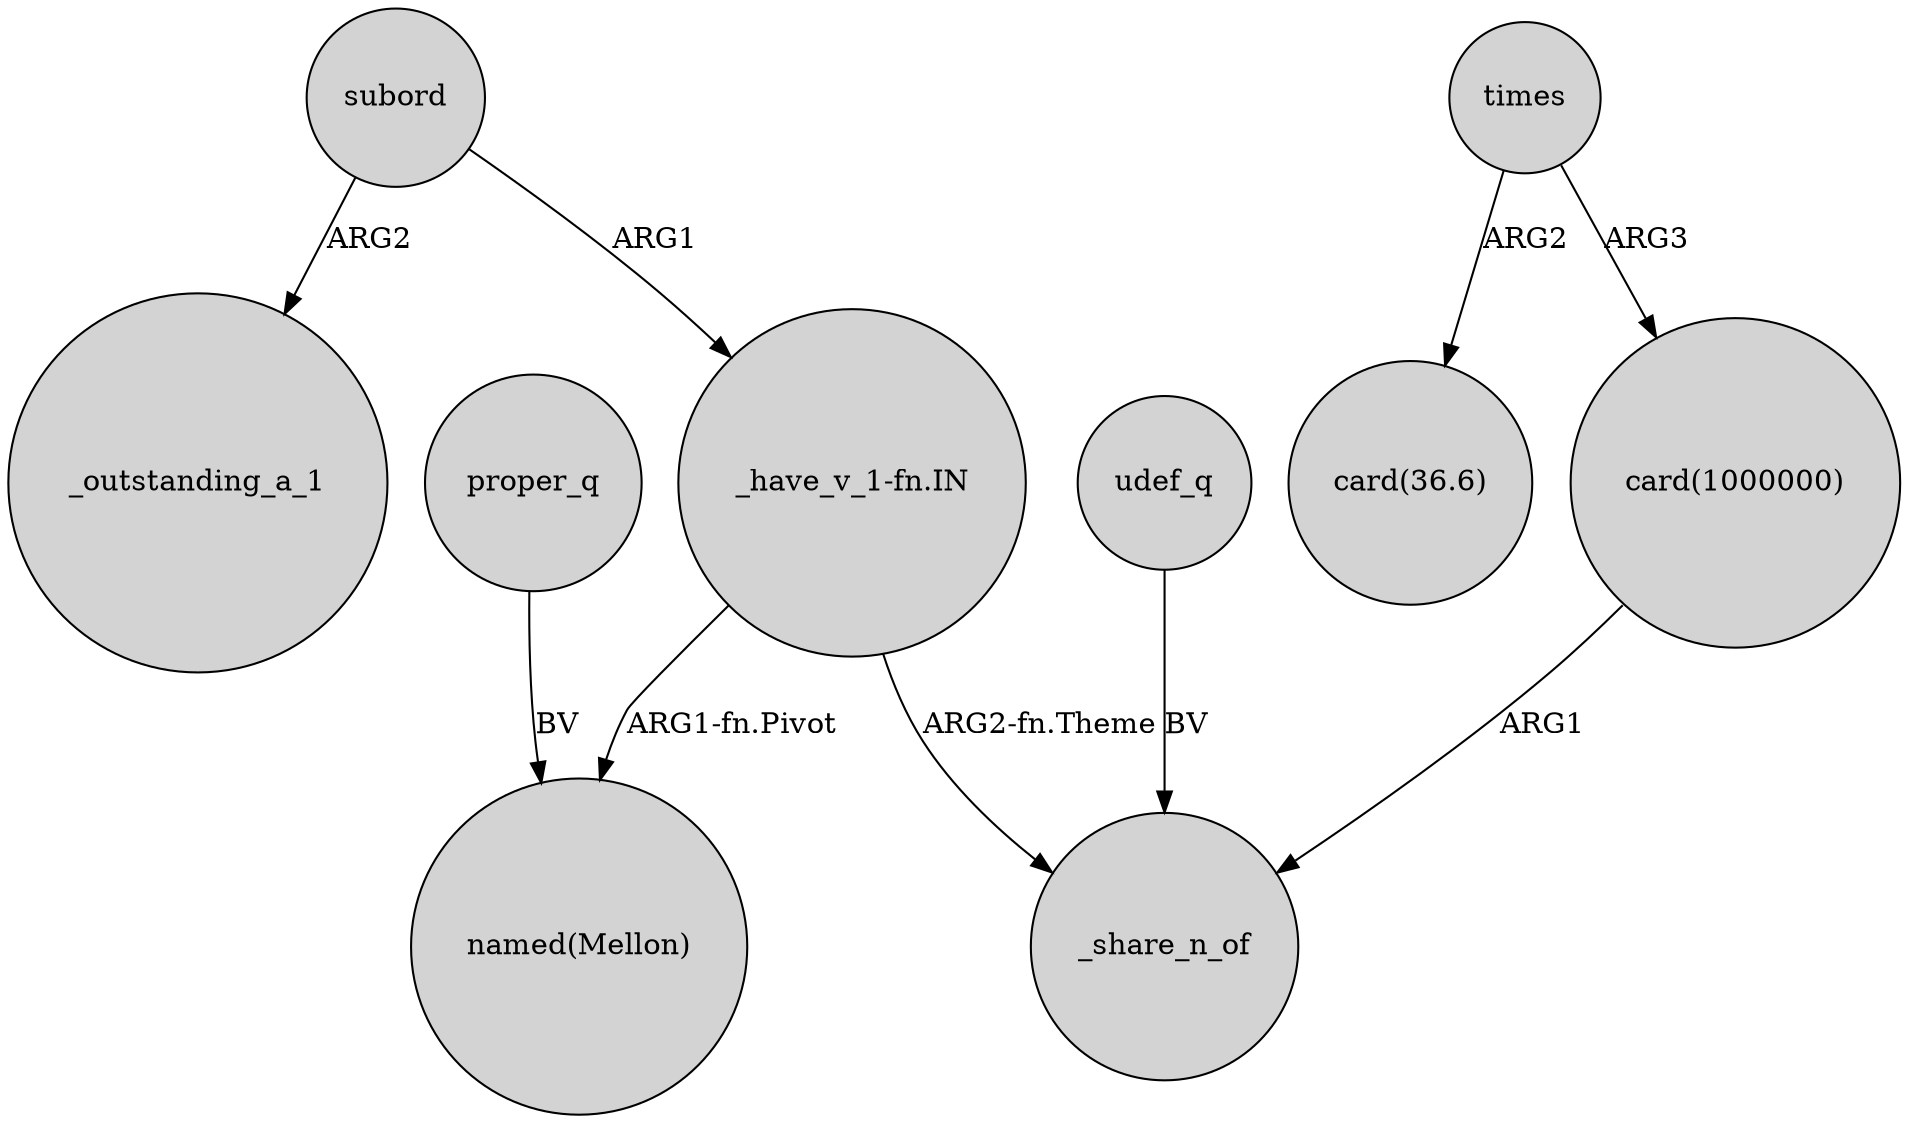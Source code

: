 digraph {
	node [shape=circle style=filled]
	subord -> _outstanding_a_1 [label=ARG2]
	subord -> "_have_v_1-fn.IN" [label=ARG1]
	times -> "card(1000000)" [label=ARG3]
	times -> "card(36.6)" [label=ARG2]
	proper_q -> "named(Mellon)" [label=BV]
	"_have_v_1-fn.IN" -> _share_n_of [label="ARG2-fn.Theme"]
	"_have_v_1-fn.IN" -> "named(Mellon)" [label="ARG1-fn.Pivot"]
	udef_q -> _share_n_of [label=BV]
	"card(1000000)" -> _share_n_of [label=ARG1]
}
